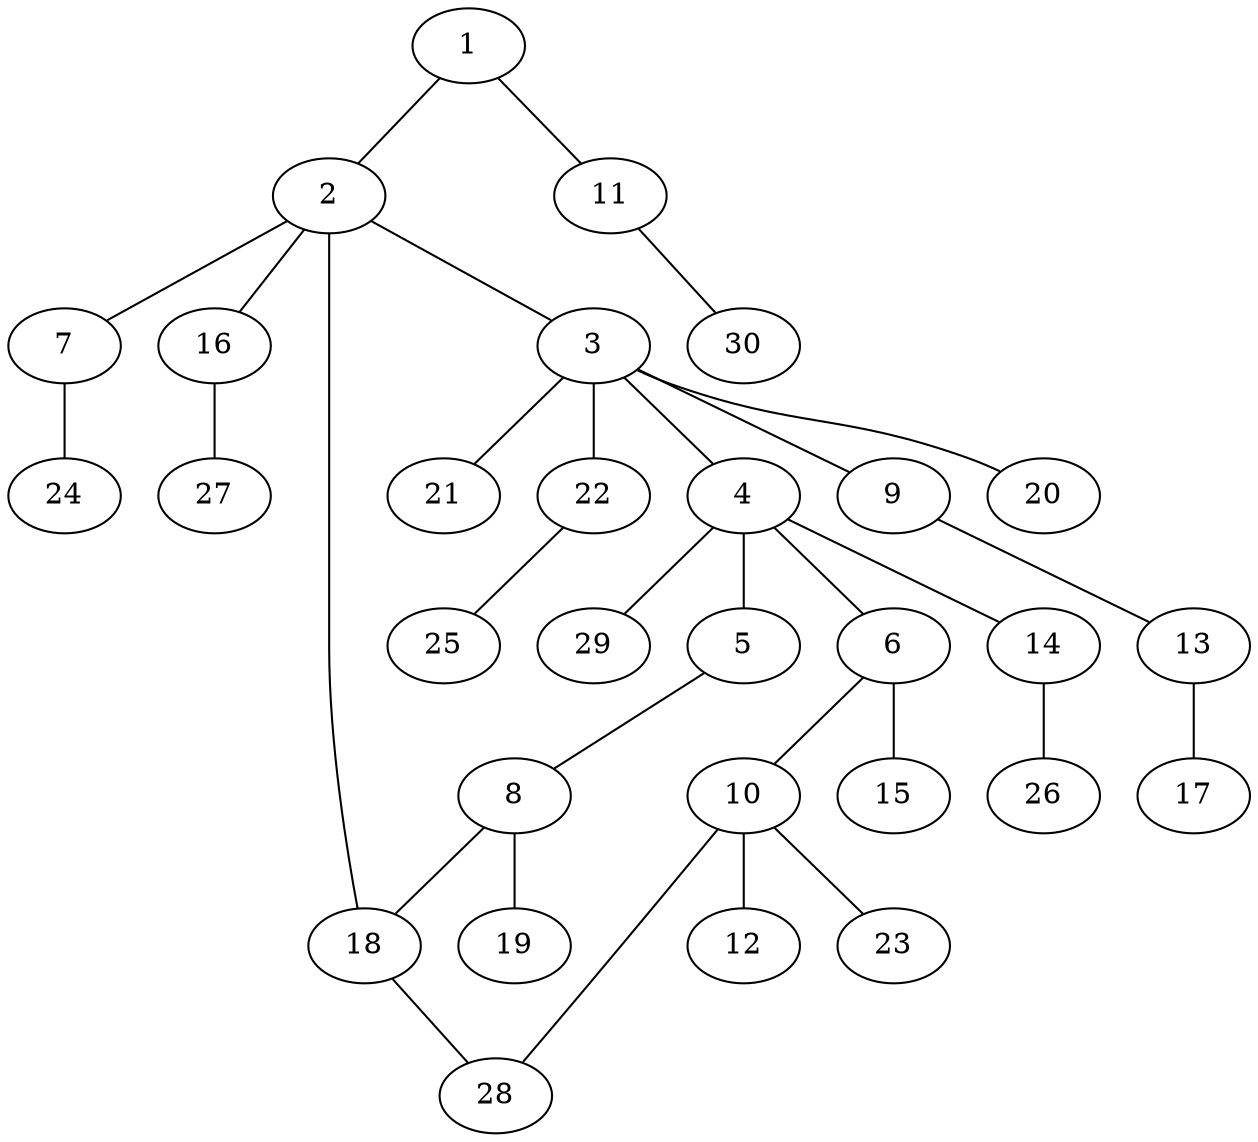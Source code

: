 graph graphname {1--2
1--11
2--3
2--7
2--16
2--18
3--4
3--9
3--20
3--21
3--22
4--5
4--6
4--14
4--29
5--8
6--10
6--15
7--24
8--18
8--19
9--13
10--12
10--23
10--28
11--30
13--17
14--26
16--27
18--28
22--25
}